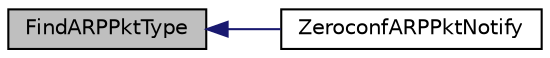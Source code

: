 digraph "FindARPPktType"
{
  edge [fontname="Helvetica",fontsize="10",labelfontname="Helvetica",labelfontsize="10"];
  node [fontname="Helvetica",fontsize="10",shape=record];
  rankdir="LR";
  Node1 [label="FindARPPktType",height=0.2,width=0.4,color="black", fillcolor="grey75", style="filled", fontcolor="black"];
  Node1 -> Node2 [dir="back",color="midnightblue",fontsize="10",style="solid",fontname="Helvetica"];
  Node2 [label="ZeroconfARPPktNotify",height=0.2,width=0.4,color="black", fillcolor="white", style="filled",URL="$_zeroconf_link_local_8c.html#aa8a6ce93d9a24fb4598c3de61dd747cc"];
}
